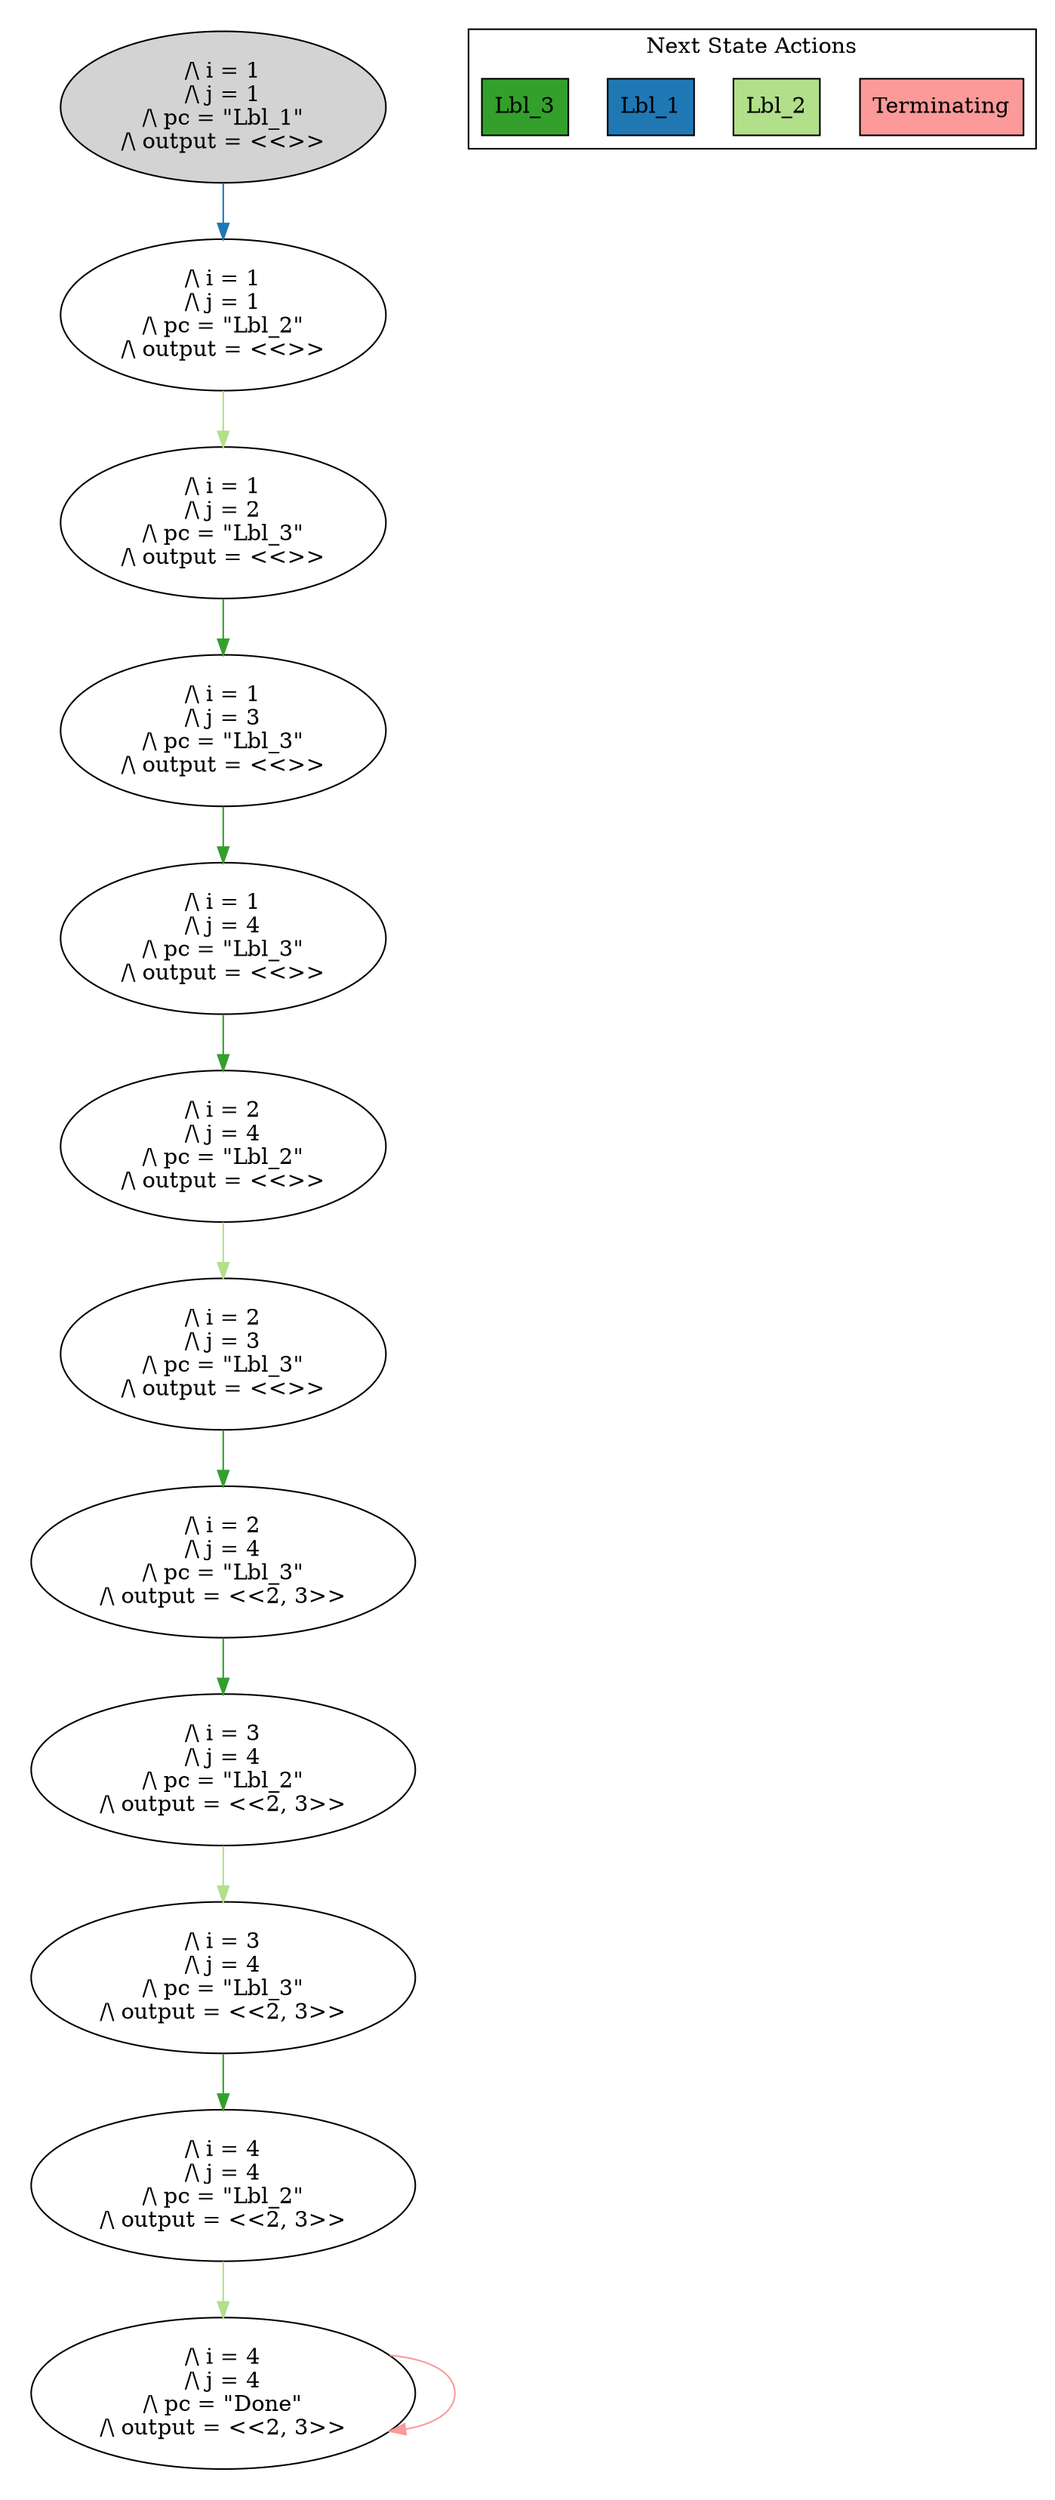 strict digraph DiskGraph {
edge [colorscheme="paired12"]
nodesep=0.35;
subgraph cluster_graph {
color="white";
-3463149711808748433 [label="/\\ i = 1\n/\\ j = 1\n/\\ pc = \"Lbl_1\"\n/\\ output = <<>>",style = filled]
-3463149711808748433 -> 3962240219172906735 [label="",color="2",fontcolor="2"];
3962240219172906735 [label="/\\ i = 1\n/\\ j = 1\n/\\ pc = \"Lbl_2\"\n/\\ output = <<>>"];
3962240219172906735 -> -7185300247635294926 [label="",color="3",fontcolor="3"];
-7185300247635294926 [label="/\\ i = 1\n/\\ j = 2\n/\\ pc = \"Lbl_3\"\n/\\ output = <<>>"];
-7185300247635294926 -> -3974250821505030919 [label="",color="4",fontcolor="4"];
-3974250821505030919 [label="/\\ i = 1\n/\\ j = 3\n/\\ pc = \"Lbl_3\"\n/\\ output = <<>>"];
-3974250821505030919 -> 7935895829487330397 [label="",color="4",fontcolor="4"];
7935895829487330397 [label="/\\ i = 1\n/\\ j = 4\n/\\ pc = \"Lbl_3\"\n/\\ output = <<>>"];
7935895829487330397 -> -1454501272030943913 [label="",color="4",fontcolor="4"];
-1454501272030943913 [label="/\\ i = 2\n/\\ j = 4\n/\\ pc = \"Lbl_2\"\n/\\ output = <<>>"];
-1454501272030943913 -> 1886358052310525043 [label="",color="3",fontcolor="3"];
1886358052310525043 [label="/\\ i = 2\n/\\ j = 3\n/\\ pc = \"Lbl_3\"\n/\\ output = <<>>"];
1886358052310525043 -> 1825222769043842366 [label="",color="4",fontcolor="4"];
1825222769043842366 [label="/\\ i = 2\n/\\ j = 4\n/\\ pc = \"Lbl_3\"\n/\\ output = <<2, 3>>"];
1825222769043842366 -> 6219384412261161582 [label="",color="4",fontcolor="4"];
6219384412261161582 [label="/\\ i = 3\n/\\ j = 4\n/\\ pc = \"Lbl_2\"\n/\\ output = <<2, 3>>"];
6219384412261161582 -> 4047414075563239258 [label="",color="3",fontcolor="3"];
4047414075563239258 [label="/\\ i = 3\n/\\ j = 4\n/\\ pc = \"Lbl_3\"\n/\\ output = <<2, 3>>"];
4047414075563239258 -> -5750487445488806574 [label="",color="4",fontcolor="4"];
-5750487445488806574 [label="/\\ i = 4\n/\\ j = 4\n/\\ pc = \"Lbl_2\"\n/\\ output = <<2, 3>>"];
-5750487445488806574 -> 463553987866646114 [label="",color="3",fontcolor="3"];
463553987866646114 [label="/\\ i = 4\n/\\ j = 4\n/\\ pc = \"Done\"\n/\\ output = <<2, 3>>"];
463553987866646114 -> 463553987866646114 [label="",color="5",fontcolor="5"];
{rank = same; -3463149711808748433;}
{rank = same; 3962240219172906735;}
{rank = same; -7185300247635294926;}
{rank = same; -3974250821505030919;}
{rank = same; 7935895829487330397;}
{rank = same; -1454501272030943913;}
{rank = same; 1886358052310525043;}
{rank = same; 1825222769043842366;}
{rank = same; 6219384412261161582;}
{rank = same; 4047414075563239258;}
{rank = same; -5750487445488806574;}
{rank = same; 463553987866646114;}
}
subgraph cluster_legend {graph[style=bold];label = "Next State Actions" style="solid"
node [ labeljust="l",colorscheme="paired12",style=filled,shape=record ]
Terminating [label="Terminating",fillcolor=5]
Lbl_2 [label="Lbl_2",fillcolor=3]
Lbl_1 [label="Lbl_1",fillcolor=2]
Lbl_3 [label="Lbl_3",fillcolor=4]
}}
